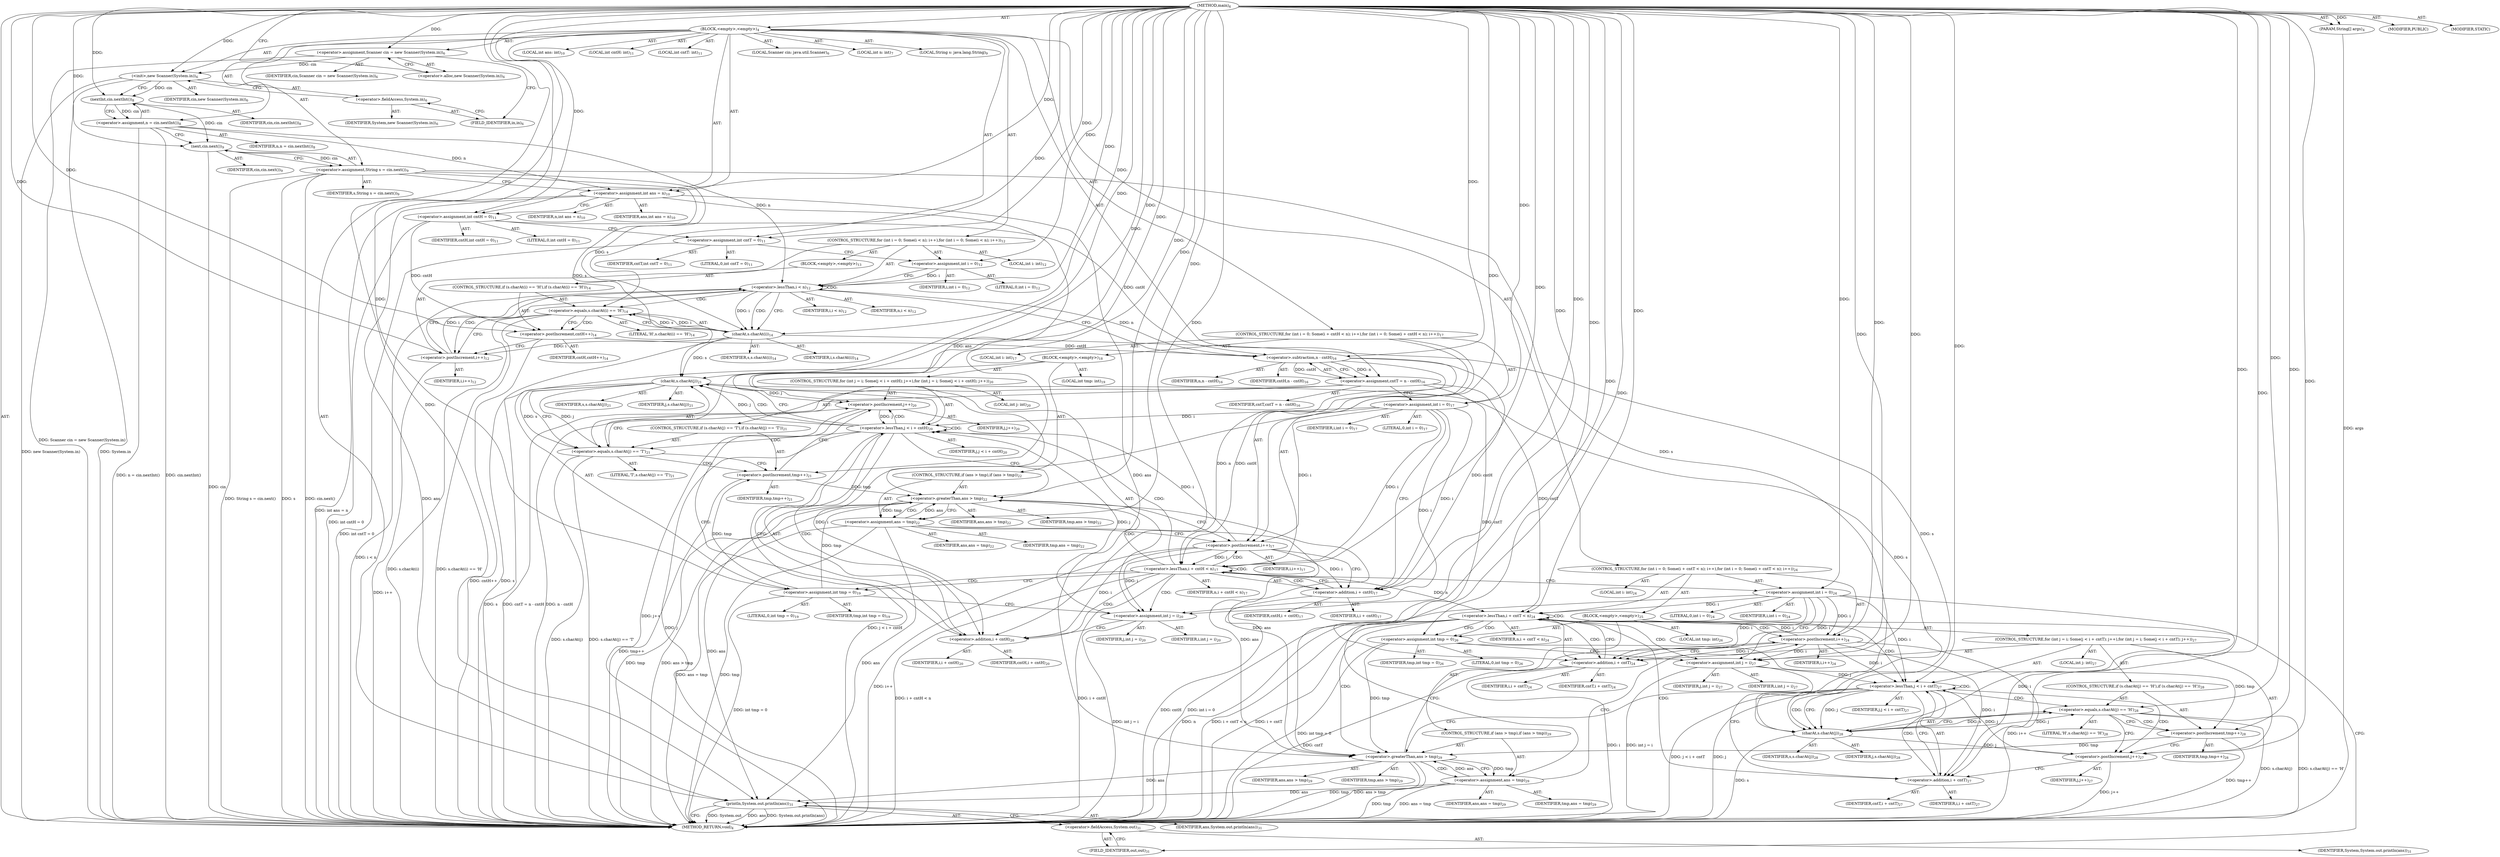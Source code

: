 digraph "main" {  
"19" [label = <(METHOD,main)<SUB>4</SUB>> ]
"20" [label = <(PARAM,String[] args)<SUB>4</SUB>> ]
"21" [label = <(BLOCK,&lt;empty&gt;,&lt;empty&gt;)<SUB>4</SUB>> ]
"4" [label = <(LOCAL,Scanner cin: java.util.Scanner)<SUB>6</SUB>> ]
"22" [label = <(&lt;operator&gt;.assignment,Scanner cin = new Scanner(System.in))<SUB>6</SUB>> ]
"23" [label = <(IDENTIFIER,cin,Scanner cin = new Scanner(System.in))<SUB>6</SUB>> ]
"24" [label = <(&lt;operator&gt;.alloc,new Scanner(System.in))<SUB>6</SUB>> ]
"25" [label = <(&lt;init&gt;,new Scanner(System.in))<SUB>6</SUB>> ]
"3" [label = <(IDENTIFIER,cin,new Scanner(System.in))<SUB>6</SUB>> ]
"26" [label = <(&lt;operator&gt;.fieldAccess,System.in)<SUB>6</SUB>> ]
"27" [label = <(IDENTIFIER,System,new Scanner(System.in))<SUB>6</SUB>> ]
"28" [label = <(FIELD_IDENTIFIER,in,in)<SUB>6</SUB>> ]
"29" [label = <(LOCAL,int n: int)<SUB>7</SUB>> ]
"30" [label = <(&lt;operator&gt;.assignment,n = cin.nextInt())<SUB>8</SUB>> ]
"31" [label = <(IDENTIFIER,n,n = cin.nextInt())<SUB>8</SUB>> ]
"32" [label = <(nextInt,cin.nextInt())<SUB>8</SUB>> ]
"33" [label = <(IDENTIFIER,cin,cin.nextInt())<SUB>8</SUB>> ]
"34" [label = <(LOCAL,String s: java.lang.String)<SUB>9</SUB>> ]
"35" [label = <(&lt;operator&gt;.assignment,String s = cin.next())<SUB>9</SUB>> ]
"36" [label = <(IDENTIFIER,s,String s = cin.next())<SUB>9</SUB>> ]
"37" [label = <(next,cin.next())<SUB>9</SUB>> ]
"38" [label = <(IDENTIFIER,cin,cin.next())<SUB>9</SUB>> ]
"39" [label = <(LOCAL,int ans: int)<SUB>10</SUB>> ]
"40" [label = <(&lt;operator&gt;.assignment,int ans = n)<SUB>10</SUB>> ]
"41" [label = <(IDENTIFIER,ans,int ans = n)<SUB>10</SUB>> ]
"42" [label = <(IDENTIFIER,n,int ans = n)<SUB>10</SUB>> ]
"43" [label = <(LOCAL,int cntH: int)<SUB>11</SUB>> ]
"44" [label = <(LOCAL,int cntT: int)<SUB>11</SUB>> ]
"45" [label = <(&lt;operator&gt;.assignment,int cntH = 0)<SUB>11</SUB>> ]
"46" [label = <(IDENTIFIER,cntH,int cntH = 0)<SUB>11</SUB>> ]
"47" [label = <(LITERAL,0,int cntH = 0)<SUB>11</SUB>> ]
"48" [label = <(&lt;operator&gt;.assignment,int cntT = 0)<SUB>11</SUB>> ]
"49" [label = <(IDENTIFIER,cntT,int cntT = 0)<SUB>11</SUB>> ]
"50" [label = <(LITERAL,0,int cntT = 0)<SUB>11</SUB>> ]
"51" [label = <(CONTROL_STRUCTURE,for (int i = 0; Some(i &lt; n); i++),for (int i = 0; Some(i &lt; n); i++))<SUB>12</SUB>> ]
"52" [label = <(LOCAL,int i: int)<SUB>12</SUB>> ]
"53" [label = <(&lt;operator&gt;.assignment,int i = 0)<SUB>12</SUB>> ]
"54" [label = <(IDENTIFIER,i,int i = 0)<SUB>12</SUB>> ]
"55" [label = <(LITERAL,0,int i = 0)<SUB>12</SUB>> ]
"56" [label = <(&lt;operator&gt;.lessThan,i &lt; n)<SUB>12</SUB>> ]
"57" [label = <(IDENTIFIER,i,i &lt; n)<SUB>12</SUB>> ]
"58" [label = <(IDENTIFIER,n,i &lt; n)<SUB>12</SUB>> ]
"59" [label = <(&lt;operator&gt;.postIncrement,i++)<SUB>12</SUB>> ]
"60" [label = <(IDENTIFIER,i,i++)<SUB>12</SUB>> ]
"61" [label = <(BLOCK,&lt;empty&gt;,&lt;empty&gt;)<SUB>13</SUB>> ]
"62" [label = <(CONTROL_STRUCTURE,if (s.charAt(i) == 'H'),if (s.charAt(i) == 'H'))<SUB>14</SUB>> ]
"63" [label = <(&lt;operator&gt;.equals,s.charAt(i) == 'H')<SUB>14</SUB>> ]
"64" [label = <(charAt,s.charAt(i))<SUB>14</SUB>> ]
"65" [label = <(IDENTIFIER,s,s.charAt(i))<SUB>14</SUB>> ]
"66" [label = <(IDENTIFIER,i,s.charAt(i))<SUB>14</SUB>> ]
"67" [label = <(LITERAL,'H',s.charAt(i) == 'H')<SUB>14</SUB>> ]
"68" [label = <(&lt;operator&gt;.postIncrement,cntH++)<SUB>14</SUB>> ]
"69" [label = <(IDENTIFIER,cntH,cntH++)<SUB>14</SUB>> ]
"70" [label = <(&lt;operator&gt;.assignment,cntT = n - cntH)<SUB>16</SUB>> ]
"71" [label = <(IDENTIFIER,cntT,cntT = n - cntH)<SUB>16</SUB>> ]
"72" [label = <(&lt;operator&gt;.subtraction,n - cntH)<SUB>16</SUB>> ]
"73" [label = <(IDENTIFIER,n,n - cntH)<SUB>16</SUB>> ]
"74" [label = <(IDENTIFIER,cntH,n - cntH)<SUB>16</SUB>> ]
"75" [label = <(CONTROL_STRUCTURE,for (int i = 0; Some(i + cntH &lt; n); i++),for (int i = 0; Some(i + cntH &lt; n); i++))<SUB>17</SUB>> ]
"76" [label = <(LOCAL,int i: int)<SUB>17</SUB>> ]
"77" [label = <(&lt;operator&gt;.assignment,int i = 0)<SUB>17</SUB>> ]
"78" [label = <(IDENTIFIER,i,int i = 0)<SUB>17</SUB>> ]
"79" [label = <(LITERAL,0,int i = 0)<SUB>17</SUB>> ]
"80" [label = <(&lt;operator&gt;.lessThan,i + cntH &lt; n)<SUB>17</SUB>> ]
"81" [label = <(&lt;operator&gt;.addition,i + cntH)<SUB>17</SUB>> ]
"82" [label = <(IDENTIFIER,i,i + cntH)<SUB>17</SUB>> ]
"83" [label = <(IDENTIFIER,cntH,i + cntH)<SUB>17</SUB>> ]
"84" [label = <(IDENTIFIER,n,i + cntH &lt; n)<SUB>17</SUB>> ]
"85" [label = <(&lt;operator&gt;.postIncrement,i++)<SUB>17</SUB>> ]
"86" [label = <(IDENTIFIER,i,i++)<SUB>17</SUB>> ]
"87" [label = <(BLOCK,&lt;empty&gt;,&lt;empty&gt;)<SUB>18</SUB>> ]
"88" [label = <(LOCAL,int tmp: int)<SUB>19</SUB>> ]
"89" [label = <(&lt;operator&gt;.assignment,int tmp = 0)<SUB>19</SUB>> ]
"90" [label = <(IDENTIFIER,tmp,int tmp = 0)<SUB>19</SUB>> ]
"91" [label = <(LITERAL,0,int tmp = 0)<SUB>19</SUB>> ]
"92" [label = <(CONTROL_STRUCTURE,for (int j = i; Some(j &lt; i + cntH); j++),for (int j = i; Some(j &lt; i + cntH); j++))<SUB>20</SUB>> ]
"93" [label = <(LOCAL,int j: int)<SUB>20</SUB>> ]
"94" [label = <(&lt;operator&gt;.assignment,int j = i)<SUB>20</SUB>> ]
"95" [label = <(IDENTIFIER,j,int j = i)<SUB>20</SUB>> ]
"96" [label = <(IDENTIFIER,i,int j = i)<SUB>20</SUB>> ]
"97" [label = <(&lt;operator&gt;.lessThan,j &lt; i + cntH)<SUB>20</SUB>> ]
"98" [label = <(IDENTIFIER,j,j &lt; i + cntH)<SUB>20</SUB>> ]
"99" [label = <(&lt;operator&gt;.addition,i + cntH)<SUB>20</SUB>> ]
"100" [label = <(IDENTIFIER,i,i + cntH)<SUB>20</SUB>> ]
"101" [label = <(IDENTIFIER,cntH,i + cntH)<SUB>20</SUB>> ]
"102" [label = <(&lt;operator&gt;.postIncrement,j++)<SUB>20</SUB>> ]
"103" [label = <(IDENTIFIER,j,j++)<SUB>20</SUB>> ]
"104" [label = <(CONTROL_STRUCTURE,if (s.charAt(j) == 'T'),if (s.charAt(j) == 'T'))<SUB>21</SUB>> ]
"105" [label = <(&lt;operator&gt;.equals,s.charAt(j) == 'T')<SUB>21</SUB>> ]
"106" [label = <(charAt,s.charAt(j))<SUB>21</SUB>> ]
"107" [label = <(IDENTIFIER,s,s.charAt(j))<SUB>21</SUB>> ]
"108" [label = <(IDENTIFIER,j,s.charAt(j))<SUB>21</SUB>> ]
"109" [label = <(LITERAL,'T',s.charAt(j) == 'T')<SUB>21</SUB>> ]
"110" [label = <(&lt;operator&gt;.postIncrement,tmp++)<SUB>21</SUB>> ]
"111" [label = <(IDENTIFIER,tmp,tmp++)<SUB>21</SUB>> ]
"112" [label = <(CONTROL_STRUCTURE,if (ans &gt; tmp),if (ans &gt; tmp))<SUB>22</SUB>> ]
"113" [label = <(&lt;operator&gt;.greaterThan,ans &gt; tmp)<SUB>22</SUB>> ]
"114" [label = <(IDENTIFIER,ans,ans &gt; tmp)<SUB>22</SUB>> ]
"115" [label = <(IDENTIFIER,tmp,ans &gt; tmp)<SUB>22</SUB>> ]
"116" [label = <(&lt;operator&gt;.assignment,ans = tmp)<SUB>22</SUB>> ]
"117" [label = <(IDENTIFIER,ans,ans = tmp)<SUB>22</SUB>> ]
"118" [label = <(IDENTIFIER,tmp,ans = tmp)<SUB>22</SUB>> ]
"119" [label = <(CONTROL_STRUCTURE,for (int i = 0; Some(i + cntT &lt; n); i++),for (int i = 0; Some(i + cntT &lt; n); i++))<SUB>24</SUB>> ]
"120" [label = <(LOCAL,int i: int)<SUB>24</SUB>> ]
"121" [label = <(&lt;operator&gt;.assignment,int i = 0)<SUB>24</SUB>> ]
"122" [label = <(IDENTIFIER,i,int i = 0)<SUB>24</SUB>> ]
"123" [label = <(LITERAL,0,int i = 0)<SUB>24</SUB>> ]
"124" [label = <(&lt;operator&gt;.lessThan,i + cntT &lt; n)<SUB>24</SUB>> ]
"125" [label = <(&lt;operator&gt;.addition,i + cntT)<SUB>24</SUB>> ]
"126" [label = <(IDENTIFIER,i,i + cntT)<SUB>24</SUB>> ]
"127" [label = <(IDENTIFIER,cntT,i + cntT)<SUB>24</SUB>> ]
"128" [label = <(IDENTIFIER,n,i + cntT &lt; n)<SUB>24</SUB>> ]
"129" [label = <(&lt;operator&gt;.postIncrement,i++)<SUB>24</SUB>> ]
"130" [label = <(IDENTIFIER,i,i++)<SUB>24</SUB>> ]
"131" [label = <(BLOCK,&lt;empty&gt;,&lt;empty&gt;)<SUB>25</SUB>> ]
"132" [label = <(LOCAL,int tmp: int)<SUB>26</SUB>> ]
"133" [label = <(&lt;operator&gt;.assignment,int tmp = 0)<SUB>26</SUB>> ]
"134" [label = <(IDENTIFIER,tmp,int tmp = 0)<SUB>26</SUB>> ]
"135" [label = <(LITERAL,0,int tmp = 0)<SUB>26</SUB>> ]
"136" [label = <(CONTROL_STRUCTURE,for (int j = i; Some(j &lt; i + cntT); j++),for (int j = i; Some(j &lt; i + cntT); j++))<SUB>27</SUB>> ]
"137" [label = <(LOCAL,int j: int)<SUB>27</SUB>> ]
"138" [label = <(&lt;operator&gt;.assignment,int j = i)<SUB>27</SUB>> ]
"139" [label = <(IDENTIFIER,j,int j = i)<SUB>27</SUB>> ]
"140" [label = <(IDENTIFIER,i,int j = i)<SUB>27</SUB>> ]
"141" [label = <(&lt;operator&gt;.lessThan,j &lt; i + cntT)<SUB>27</SUB>> ]
"142" [label = <(IDENTIFIER,j,j &lt; i + cntT)<SUB>27</SUB>> ]
"143" [label = <(&lt;operator&gt;.addition,i + cntT)<SUB>27</SUB>> ]
"144" [label = <(IDENTIFIER,i,i + cntT)<SUB>27</SUB>> ]
"145" [label = <(IDENTIFIER,cntT,i + cntT)<SUB>27</SUB>> ]
"146" [label = <(&lt;operator&gt;.postIncrement,j++)<SUB>27</SUB>> ]
"147" [label = <(IDENTIFIER,j,j++)<SUB>27</SUB>> ]
"148" [label = <(CONTROL_STRUCTURE,if (s.charAt(j) == 'H'),if (s.charAt(j) == 'H'))<SUB>28</SUB>> ]
"149" [label = <(&lt;operator&gt;.equals,s.charAt(j) == 'H')<SUB>28</SUB>> ]
"150" [label = <(charAt,s.charAt(j))<SUB>28</SUB>> ]
"151" [label = <(IDENTIFIER,s,s.charAt(j))<SUB>28</SUB>> ]
"152" [label = <(IDENTIFIER,j,s.charAt(j))<SUB>28</SUB>> ]
"153" [label = <(LITERAL,'H',s.charAt(j) == 'H')<SUB>28</SUB>> ]
"154" [label = <(&lt;operator&gt;.postIncrement,tmp++)<SUB>28</SUB>> ]
"155" [label = <(IDENTIFIER,tmp,tmp++)<SUB>28</SUB>> ]
"156" [label = <(CONTROL_STRUCTURE,if (ans &gt; tmp),if (ans &gt; tmp))<SUB>29</SUB>> ]
"157" [label = <(&lt;operator&gt;.greaterThan,ans &gt; tmp)<SUB>29</SUB>> ]
"158" [label = <(IDENTIFIER,ans,ans &gt; tmp)<SUB>29</SUB>> ]
"159" [label = <(IDENTIFIER,tmp,ans &gt; tmp)<SUB>29</SUB>> ]
"160" [label = <(&lt;operator&gt;.assignment,ans = tmp)<SUB>29</SUB>> ]
"161" [label = <(IDENTIFIER,ans,ans = tmp)<SUB>29</SUB>> ]
"162" [label = <(IDENTIFIER,tmp,ans = tmp)<SUB>29</SUB>> ]
"163" [label = <(println,System.out.println(ans))<SUB>31</SUB>> ]
"164" [label = <(&lt;operator&gt;.fieldAccess,System.out)<SUB>31</SUB>> ]
"165" [label = <(IDENTIFIER,System,System.out.println(ans))<SUB>31</SUB>> ]
"166" [label = <(FIELD_IDENTIFIER,out,out)<SUB>31</SUB>> ]
"167" [label = <(IDENTIFIER,ans,System.out.println(ans))<SUB>31</SUB>> ]
"168" [label = <(MODIFIER,PUBLIC)> ]
"169" [label = <(MODIFIER,STATIC)> ]
"170" [label = <(METHOD_RETURN,void)<SUB>4</SUB>> ]
  "19" -> "20"  [ label = "AST: "] 
  "19" -> "21"  [ label = "AST: "] 
  "19" -> "168"  [ label = "AST: "] 
  "19" -> "169"  [ label = "AST: "] 
  "19" -> "170"  [ label = "AST: "] 
  "21" -> "4"  [ label = "AST: "] 
  "21" -> "22"  [ label = "AST: "] 
  "21" -> "25"  [ label = "AST: "] 
  "21" -> "29"  [ label = "AST: "] 
  "21" -> "30"  [ label = "AST: "] 
  "21" -> "34"  [ label = "AST: "] 
  "21" -> "35"  [ label = "AST: "] 
  "21" -> "39"  [ label = "AST: "] 
  "21" -> "40"  [ label = "AST: "] 
  "21" -> "43"  [ label = "AST: "] 
  "21" -> "44"  [ label = "AST: "] 
  "21" -> "45"  [ label = "AST: "] 
  "21" -> "48"  [ label = "AST: "] 
  "21" -> "51"  [ label = "AST: "] 
  "21" -> "70"  [ label = "AST: "] 
  "21" -> "75"  [ label = "AST: "] 
  "21" -> "119"  [ label = "AST: "] 
  "21" -> "163"  [ label = "AST: "] 
  "22" -> "23"  [ label = "AST: "] 
  "22" -> "24"  [ label = "AST: "] 
  "25" -> "3"  [ label = "AST: "] 
  "25" -> "26"  [ label = "AST: "] 
  "26" -> "27"  [ label = "AST: "] 
  "26" -> "28"  [ label = "AST: "] 
  "30" -> "31"  [ label = "AST: "] 
  "30" -> "32"  [ label = "AST: "] 
  "32" -> "33"  [ label = "AST: "] 
  "35" -> "36"  [ label = "AST: "] 
  "35" -> "37"  [ label = "AST: "] 
  "37" -> "38"  [ label = "AST: "] 
  "40" -> "41"  [ label = "AST: "] 
  "40" -> "42"  [ label = "AST: "] 
  "45" -> "46"  [ label = "AST: "] 
  "45" -> "47"  [ label = "AST: "] 
  "48" -> "49"  [ label = "AST: "] 
  "48" -> "50"  [ label = "AST: "] 
  "51" -> "52"  [ label = "AST: "] 
  "51" -> "53"  [ label = "AST: "] 
  "51" -> "56"  [ label = "AST: "] 
  "51" -> "59"  [ label = "AST: "] 
  "51" -> "61"  [ label = "AST: "] 
  "53" -> "54"  [ label = "AST: "] 
  "53" -> "55"  [ label = "AST: "] 
  "56" -> "57"  [ label = "AST: "] 
  "56" -> "58"  [ label = "AST: "] 
  "59" -> "60"  [ label = "AST: "] 
  "61" -> "62"  [ label = "AST: "] 
  "62" -> "63"  [ label = "AST: "] 
  "62" -> "68"  [ label = "AST: "] 
  "63" -> "64"  [ label = "AST: "] 
  "63" -> "67"  [ label = "AST: "] 
  "64" -> "65"  [ label = "AST: "] 
  "64" -> "66"  [ label = "AST: "] 
  "68" -> "69"  [ label = "AST: "] 
  "70" -> "71"  [ label = "AST: "] 
  "70" -> "72"  [ label = "AST: "] 
  "72" -> "73"  [ label = "AST: "] 
  "72" -> "74"  [ label = "AST: "] 
  "75" -> "76"  [ label = "AST: "] 
  "75" -> "77"  [ label = "AST: "] 
  "75" -> "80"  [ label = "AST: "] 
  "75" -> "85"  [ label = "AST: "] 
  "75" -> "87"  [ label = "AST: "] 
  "77" -> "78"  [ label = "AST: "] 
  "77" -> "79"  [ label = "AST: "] 
  "80" -> "81"  [ label = "AST: "] 
  "80" -> "84"  [ label = "AST: "] 
  "81" -> "82"  [ label = "AST: "] 
  "81" -> "83"  [ label = "AST: "] 
  "85" -> "86"  [ label = "AST: "] 
  "87" -> "88"  [ label = "AST: "] 
  "87" -> "89"  [ label = "AST: "] 
  "87" -> "92"  [ label = "AST: "] 
  "87" -> "112"  [ label = "AST: "] 
  "89" -> "90"  [ label = "AST: "] 
  "89" -> "91"  [ label = "AST: "] 
  "92" -> "93"  [ label = "AST: "] 
  "92" -> "94"  [ label = "AST: "] 
  "92" -> "97"  [ label = "AST: "] 
  "92" -> "102"  [ label = "AST: "] 
  "92" -> "104"  [ label = "AST: "] 
  "94" -> "95"  [ label = "AST: "] 
  "94" -> "96"  [ label = "AST: "] 
  "97" -> "98"  [ label = "AST: "] 
  "97" -> "99"  [ label = "AST: "] 
  "99" -> "100"  [ label = "AST: "] 
  "99" -> "101"  [ label = "AST: "] 
  "102" -> "103"  [ label = "AST: "] 
  "104" -> "105"  [ label = "AST: "] 
  "104" -> "110"  [ label = "AST: "] 
  "105" -> "106"  [ label = "AST: "] 
  "105" -> "109"  [ label = "AST: "] 
  "106" -> "107"  [ label = "AST: "] 
  "106" -> "108"  [ label = "AST: "] 
  "110" -> "111"  [ label = "AST: "] 
  "112" -> "113"  [ label = "AST: "] 
  "112" -> "116"  [ label = "AST: "] 
  "113" -> "114"  [ label = "AST: "] 
  "113" -> "115"  [ label = "AST: "] 
  "116" -> "117"  [ label = "AST: "] 
  "116" -> "118"  [ label = "AST: "] 
  "119" -> "120"  [ label = "AST: "] 
  "119" -> "121"  [ label = "AST: "] 
  "119" -> "124"  [ label = "AST: "] 
  "119" -> "129"  [ label = "AST: "] 
  "119" -> "131"  [ label = "AST: "] 
  "121" -> "122"  [ label = "AST: "] 
  "121" -> "123"  [ label = "AST: "] 
  "124" -> "125"  [ label = "AST: "] 
  "124" -> "128"  [ label = "AST: "] 
  "125" -> "126"  [ label = "AST: "] 
  "125" -> "127"  [ label = "AST: "] 
  "129" -> "130"  [ label = "AST: "] 
  "131" -> "132"  [ label = "AST: "] 
  "131" -> "133"  [ label = "AST: "] 
  "131" -> "136"  [ label = "AST: "] 
  "131" -> "156"  [ label = "AST: "] 
  "133" -> "134"  [ label = "AST: "] 
  "133" -> "135"  [ label = "AST: "] 
  "136" -> "137"  [ label = "AST: "] 
  "136" -> "138"  [ label = "AST: "] 
  "136" -> "141"  [ label = "AST: "] 
  "136" -> "146"  [ label = "AST: "] 
  "136" -> "148"  [ label = "AST: "] 
  "138" -> "139"  [ label = "AST: "] 
  "138" -> "140"  [ label = "AST: "] 
  "141" -> "142"  [ label = "AST: "] 
  "141" -> "143"  [ label = "AST: "] 
  "143" -> "144"  [ label = "AST: "] 
  "143" -> "145"  [ label = "AST: "] 
  "146" -> "147"  [ label = "AST: "] 
  "148" -> "149"  [ label = "AST: "] 
  "148" -> "154"  [ label = "AST: "] 
  "149" -> "150"  [ label = "AST: "] 
  "149" -> "153"  [ label = "AST: "] 
  "150" -> "151"  [ label = "AST: "] 
  "150" -> "152"  [ label = "AST: "] 
  "154" -> "155"  [ label = "AST: "] 
  "156" -> "157"  [ label = "AST: "] 
  "156" -> "160"  [ label = "AST: "] 
  "157" -> "158"  [ label = "AST: "] 
  "157" -> "159"  [ label = "AST: "] 
  "160" -> "161"  [ label = "AST: "] 
  "160" -> "162"  [ label = "AST: "] 
  "163" -> "164"  [ label = "AST: "] 
  "163" -> "167"  [ label = "AST: "] 
  "164" -> "165"  [ label = "AST: "] 
  "164" -> "166"  [ label = "AST: "] 
  "22" -> "28"  [ label = "CFG: "] 
  "25" -> "32"  [ label = "CFG: "] 
  "30" -> "37"  [ label = "CFG: "] 
  "35" -> "40"  [ label = "CFG: "] 
  "40" -> "45"  [ label = "CFG: "] 
  "45" -> "48"  [ label = "CFG: "] 
  "48" -> "53"  [ label = "CFG: "] 
  "70" -> "77"  [ label = "CFG: "] 
  "163" -> "170"  [ label = "CFG: "] 
  "24" -> "22"  [ label = "CFG: "] 
  "26" -> "25"  [ label = "CFG: "] 
  "32" -> "30"  [ label = "CFG: "] 
  "37" -> "35"  [ label = "CFG: "] 
  "53" -> "56"  [ label = "CFG: "] 
  "56" -> "64"  [ label = "CFG: "] 
  "56" -> "72"  [ label = "CFG: "] 
  "59" -> "56"  [ label = "CFG: "] 
  "72" -> "70"  [ label = "CFG: "] 
  "77" -> "81"  [ label = "CFG: "] 
  "80" -> "89"  [ label = "CFG: "] 
  "80" -> "121"  [ label = "CFG: "] 
  "85" -> "81"  [ label = "CFG: "] 
  "121" -> "125"  [ label = "CFG: "] 
  "124" -> "133"  [ label = "CFG: "] 
  "124" -> "166"  [ label = "CFG: "] 
  "129" -> "125"  [ label = "CFG: "] 
  "164" -> "163"  [ label = "CFG: "] 
  "28" -> "26"  [ label = "CFG: "] 
  "81" -> "80"  [ label = "CFG: "] 
  "89" -> "94"  [ label = "CFG: "] 
  "125" -> "124"  [ label = "CFG: "] 
  "133" -> "138"  [ label = "CFG: "] 
  "166" -> "164"  [ label = "CFG: "] 
  "63" -> "68"  [ label = "CFG: "] 
  "63" -> "59"  [ label = "CFG: "] 
  "68" -> "59"  [ label = "CFG: "] 
  "94" -> "99"  [ label = "CFG: "] 
  "97" -> "106"  [ label = "CFG: "] 
  "97" -> "113"  [ label = "CFG: "] 
  "102" -> "99"  [ label = "CFG: "] 
  "113" -> "116"  [ label = "CFG: "] 
  "113" -> "85"  [ label = "CFG: "] 
  "116" -> "85"  [ label = "CFG: "] 
  "138" -> "143"  [ label = "CFG: "] 
  "141" -> "150"  [ label = "CFG: "] 
  "141" -> "157"  [ label = "CFG: "] 
  "146" -> "143"  [ label = "CFG: "] 
  "157" -> "160"  [ label = "CFG: "] 
  "157" -> "129"  [ label = "CFG: "] 
  "160" -> "129"  [ label = "CFG: "] 
  "64" -> "63"  [ label = "CFG: "] 
  "99" -> "97"  [ label = "CFG: "] 
  "105" -> "110"  [ label = "CFG: "] 
  "105" -> "102"  [ label = "CFG: "] 
  "110" -> "102"  [ label = "CFG: "] 
  "143" -> "141"  [ label = "CFG: "] 
  "149" -> "154"  [ label = "CFG: "] 
  "149" -> "146"  [ label = "CFG: "] 
  "154" -> "146"  [ label = "CFG: "] 
  "106" -> "105"  [ label = "CFG: "] 
  "150" -> "149"  [ label = "CFG: "] 
  "19" -> "24"  [ label = "CFG: "] 
  "20" -> "170"  [ label = "DDG: args"] 
  "22" -> "170"  [ label = "DDG: Scanner cin = new Scanner(System.in)"] 
  "25" -> "170"  [ label = "DDG: System.in"] 
  "25" -> "170"  [ label = "DDG: new Scanner(System.in)"] 
  "30" -> "170"  [ label = "DDG: cin.nextInt()"] 
  "30" -> "170"  [ label = "DDG: n = cin.nextInt()"] 
  "35" -> "170"  [ label = "DDG: s"] 
  "37" -> "170"  [ label = "DDG: cin"] 
  "35" -> "170"  [ label = "DDG: cin.next()"] 
  "35" -> "170"  [ label = "DDG: String s = cin.next()"] 
  "40" -> "170"  [ label = "DDG: int ans = n"] 
  "45" -> "170"  [ label = "DDG: int cntH = 0"] 
  "48" -> "170"  [ label = "DDG: int cntT = 0"] 
  "56" -> "170"  [ label = "DDG: i &lt; n"] 
  "70" -> "170"  [ label = "DDG: n - cntH"] 
  "70" -> "170"  [ label = "DDG: cntT = n - cntH"] 
  "81" -> "170"  [ label = "DDG: cntH"] 
  "80" -> "170"  [ label = "DDG: i + cntH"] 
  "80" -> "170"  [ label = "DDG: i + cntH &lt; n"] 
  "121" -> "170"  [ label = "DDG: int i = 0"] 
  "125" -> "170"  [ label = "DDG: i"] 
  "125" -> "170"  [ label = "DDG: cntT"] 
  "124" -> "170"  [ label = "DDG: i + cntT"] 
  "124" -> "170"  [ label = "DDG: n"] 
  "124" -> "170"  [ label = "DDG: i + cntT &lt; n"] 
  "163" -> "170"  [ label = "DDG: System.out"] 
  "163" -> "170"  [ label = "DDG: ans"] 
  "163" -> "170"  [ label = "DDG: System.out.println(ans)"] 
  "133" -> "170"  [ label = "DDG: int tmp = 0"] 
  "138" -> "170"  [ label = "DDG: int j = i"] 
  "141" -> "170"  [ label = "DDG: j"] 
  "141" -> "170"  [ label = "DDG: j &lt; i + cntT"] 
  "157" -> "170"  [ label = "DDG: tmp"] 
  "157" -> "170"  [ label = "DDG: ans &gt; tmp"] 
  "160" -> "170"  [ label = "DDG: tmp"] 
  "160" -> "170"  [ label = "DDG: ans = tmp"] 
  "129" -> "170"  [ label = "DDG: i++"] 
  "150" -> "170"  [ label = "DDG: s"] 
  "149" -> "170"  [ label = "DDG: s.charAt(j)"] 
  "149" -> "170"  [ label = "DDG: s.charAt(j) == 'H'"] 
  "154" -> "170"  [ label = "DDG: tmp++"] 
  "146" -> "170"  [ label = "DDG: j++"] 
  "89" -> "170"  [ label = "DDG: int tmp = 0"] 
  "94" -> "170"  [ label = "DDG: int j = i"] 
  "97" -> "170"  [ label = "DDG: j"] 
  "97" -> "170"  [ label = "DDG: j &lt; i + cntH"] 
  "113" -> "170"  [ label = "DDG: tmp"] 
  "113" -> "170"  [ label = "DDG: ans &gt; tmp"] 
  "116" -> "170"  [ label = "DDG: tmp"] 
  "116" -> "170"  [ label = "DDG: ans = tmp"] 
  "85" -> "170"  [ label = "DDG: i++"] 
  "106" -> "170"  [ label = "DDG: s"] 
  "105" -> "170"  [ label = "DDG: s.charAt(j)"] 
  "105" -> "170"  [ label = "DDG: s.charAt(j) == 'T'"] 
  "110" -> "170"  [ label = "DDG: tmp++"] 
  "102" -> "170"  [ label = "DDG: j++"] 
  "64" -> "170"  [ label = "DDG: s"] 
  "63" -> "170"  [ label = "DDG: s.charAt(i)"] 
  "63" -> "170"  [ label = "DDG: s.charAt(i) == 'H'"] 
  "68" -> "170"  [ label = "DDG: cntH++"] 
  "59" -> "170"  [ label = "DDG: i++"] 
  "19" -> "20"  [ label = "DDG: "] 
  "19" -> "22"  [ label = "DDG: "] 
  "32" -> "30"  [ label = "DDG: cin"] 
  "37" -> "35"  [ label = "DDG: cin"] 
  "30" -> "40"  [ label = "DDG: n"] 
  "19" -> "40"  [ label = "DDG: "] 
  "19" -> "45"  [ label = "DDG: "] 
  "19" -> "48"  [ label = "DDG: "] 
  "72" -> "70"  [ label = "DDG: n"] 
  "72" -> "70"  [ label = "DDG: cntH"] 
  "22" -> "25"  [ label = "DDG: cin"] 
  "19" -> "25"  [ label = "DDG: "] 
  "19" -> "53"  [ label = "DDG: "] 
  "19" -> "77"  [ label = "DDG: "] 
  "19" -> "121"  [ label = "DDG: "] 
  "40" -> "163"  [ label = "DDG: ans"] 
  "157" -> "163"  [ label = "DDG: ans"] 
  "160" -> "163"  [ label = "DDG: ans"] 
  "113" -> "163"  [ label = "DDG: ans"] 
  "116" -> "163"  [ label = "DDG: ans"] 
  "19" -> "163"  [ label = "DDG: "] 
  "25" -> "32"  [ label = "DDG: cin"] 
  "19" -> "32"  [ label = "DDG: "] 
  "32" -> "37"  [ label = "DDG: cin"] 
  "19" -> "37"  [ label = "DDG: "] 
  "53" -> "56"  [ label = "DDG: i"] 
  "59" -> "56"  [ label = "DDG: i"] 
  "19" -> "56"  [ label = "DDG: "] 
  "30" -> "56"  [ label = "DDG: n"] 
  "64" -> "59"  [ label = "DDG: i"] 
  "19" -> "59"  [ label = "DDG: "] 
  "56" -> "72"  [ label = "DDG: n"] 
  "19" -> "72"  [ label = "DDG: "] 
  "45" -> "72"  [ label = "DDG: cntH"] 
  "68" -> "72"  [ label = "DDG: cntH"] 
  "77" -> "80"  [ label = "DDG: i"] 
  "85" -> "80"  [ label = "DDG: i"] 
  "19" -> "80"  [ label = "DDG: "] 
  "72" -> "80"  [ label = "DDG: cntH"] 
  "72" -> "80"  [ label = "DDG: n"] 
  "19" -> "85"  [ label = "DDG: "] 
  "77" -> "85"  [ label = "DDG: i"] 
  "19" -> "89"  [ label = "DDG: "] 
  "121" -> "124"  [ label = "DDG: i"] 
  "129" -> "124"  [ label = "DDG: i"] 
  "19" -> "124"  [ label = "DDG: "] 
  "70" -> "124"  [ label = "DDG: cntT"] 
  "80" -> "124"  [ label = "DDG: n"] 
  "19" -> "129"  [ label = "DDG: "] 
  "121" -> "129"  [ label = "DDG: i"] 
  "19" -> "133"  [ label = "DDG: "] 
  "77" -> "81"  [ label = "DDG: i"] 
  "85" -> "81"  [ label = "DDG: i"] 
  "19" -> "81"  [ label = "DDG: "] 
  "72" -> "81"  [ label = "DDG: cntH"] 
  "19" -> "94"  [ label = "DDG: "] 
  "77" -> "94"  [ label = "DDG: i"] 
  "85" -> "94"  [ label = "DDG: i"] 
  "113" -> "116"  [ label = "DDG: tmp"] 
  "19" -> "116"  [ label = "DDG: "] 
  "121" -> "125"  [ label = "DDG: i"] 
  "129" -> "125"  [ label = "DDG: i"] 
  "19" -> "125"  [ label = "DDG: "] 
  "70" -> "125"  [ label = "DDG: cntT"] 
  "19" -> "138"  [ label = "DDG: "] 
  "121" -> "138"  [ label = "DDG: i"] 
  "129" -> "138"  [ label = "DDG: i"] 
  "157" -> "160"  [ label = "DDG: tmp"] 
  "19" -> "160"  [ label = "DDG: "] 
  "64" -> "63"  [ label = "DDG: s"] 
  "64" -> "63"  [ label = "DDG: i"] 
  "19" -> "63"  [ label = "DDG: "] 
  "45" -> "68"  [ label = "DDG: cntH"] 
  "19" -> "68"  [ label = "DDG: "] 
  "94" -> "97"  [ label = "DDG: j"] 
  "102" -> "97"  [ label = "DDG: j"] 
  "19" -> "97"  [ label = "DDG: "] 
  "77" -> "97"  [ label = "DDG: i"] 
  "85" -> "97"  [ label = "DDG: i"] 
  "106" -> "102"  [ label = "DDG: j"] 
  "19" -> "102"  [ label = "DDG: "] 
  "40" -> "113"  [ label = "DDG: ans"] 
  "116" -> "113"  [ label = "DDG: ans"] 
  "19" -> "113"  [ label = "DDG: "] 
  "89" -> "113"  [ label = "DDG: tmp"] 
  "110" -> "113"  [ label = "DDG: tmp"] 
  "138" -> "141"  [ label = "DDG: j"] 
  "146" -> "141"  [ label = "DDG: j"] 
  "19" -> "141"  [ label = "DDG: "] 
  "121" -> "141"  [ label = "DDG: i"] 
  "129" -> "141"  [ label = "DDG: i"] 
  "150" -> "146"  [ label = "DDG: j"] 
  "19" -> "146"  [ label = "DDG: "] 
  "40" -> "157"  [ label = "DDG: ans"] 
  "160" -> "157"  [ label = "DDG: ans"] 
  "113" -> "157"  [ label = "DDG: ans"] 
  "116" -> "157"  [ label = "DDG: ans"] 
  "19" -> "157"  [ label = "DDG: "] 
  "133" -> "157"  [ label = "DDG: tmp"] 
  "154" -> "157"  [ label = "DDG: tmp"] 
  "35" -> "64"  [ label = "DDG: s"] 
  "19" -> "64"  [ label = "DDG: "] 
  "56" -> "64"  [ label = "DDG: i"] 
  "19" -> "99"  [ label = "DDG: "] 
  "77" -> "99"  [ label = "DDG: i"] 
  "85" -> "99"  [ label = "DDG: i"] 
  "106" -> "105"  [ label = "DDG: s"] 
  "106" -> "105"  [ label = "DDG: j"] 
  "19" -> "105"  [ label = "DDG: "] 
  "89" -> "110"  [ label = "DDG: tmp"] 
  "19" -> "110"  [ label = "DDG: "] 
  "19" -> "143"  [ label = "DDG: "] 
  "121" -> "143"  [ label = "DDG: i"] 
  "129" -> "143"  [ label = "DDG: i"] 
  "150" -> "149"  [ label = "DDG: s"] 
  "150" -> "149"  [ label = "DDG: j"] 
  "19" -> "149"  [ label = "DDG: "] 
  "133" -> "154"  [ label = "DDG: tmp"] 
  "19" -> "154"  [ label = "DDG: "] 
  "35" -> "106"  [ label = "DDG: s"] 
  "64" -> "106"  [ label = "DDG: s"] 
  "19" -> "106"  [ label = "DDG: "] 
  "97" -> "106"  [ label = "DDG: j"] 
  "35" -> "150"  [ label = "DDG: s"] 
  "106" -> "150"  [ label = "DDG: s"] 
  "64" -> "150"  [ label = "DDG: s"] 
  "19" -> "150"  [ label = "DDG: "] 
  "141" -> "150"  [ label = "DDG: j"] 
  "56" -> "64"  [ label = "CDG: "] 
  "56" -> "56"  [ label = "CDG: "] 
  "56" -> "59"  [ label = "CDG: "] 
  "56" -> "63"  [ label = "CDG: "] 
  "80" -> "94"  [ label = "CDG: "] 
  "80" -> "89"  [ label = "CDG: "] 
  "80" -> "113"  [ label = "CDG: "] 
  "80" -> "99"  [ label = "CDG: "] 
  "80" -> "81"  [ label = "CDG: "] 
  "80" -> "85"  [ label = "CDG: "] 
  "80" -> "97"  [ label = "CDG: "] 
  "80" -> "80"  [ label = "CDG: "] 
  "124" -> "141"  [ label = "CDG: "] 
  "124" -> "157"  [ label = "CDG: "] 
  "124" -> "129"  [ label = "CDG: "] 
  "124" -> "138"  [ label = "CDG: "] 
  "124" -> "143"  [ label = "CDG: "] 
  "124" -> "124"  [ label = "CDG: "] 
  "124" -> "125"  [ label = "CDG: "] 
  "124" -> "133"  [ label = "CDG: "] 
  "63" -> "68"  [ label = "CDG: "] 
  "97" -> "99"  [ label = "CDG: "] 
  "97" -> "102"  [ label = "CDG: "] 
  "97" -> "106"  [ label = "CDG: "] 
  "97" -> "97"  [ label = "CDG: "] 
  "97" -> "105"  [ label = "CDG: "] 
  "113" -> "116"  [ label = "CDG: "] 
  "141" -> "141"  [ label = "CDG: "] 
  "141" -> "146"  [ label = "CDG: "] 
  "141" -> "149"  [ label = "CDG: "] 
  "141" -> "150"  [ label = "CDG: "] 
  "141" -> "143"  [ label = "CDG: "] 
  "157" -> "160"  [ label = "CDG: "] 
  "105" -> "110"  [ label = "CDG: "] 
  "149" -> "154"  [ label = "CDG: "] 
}
